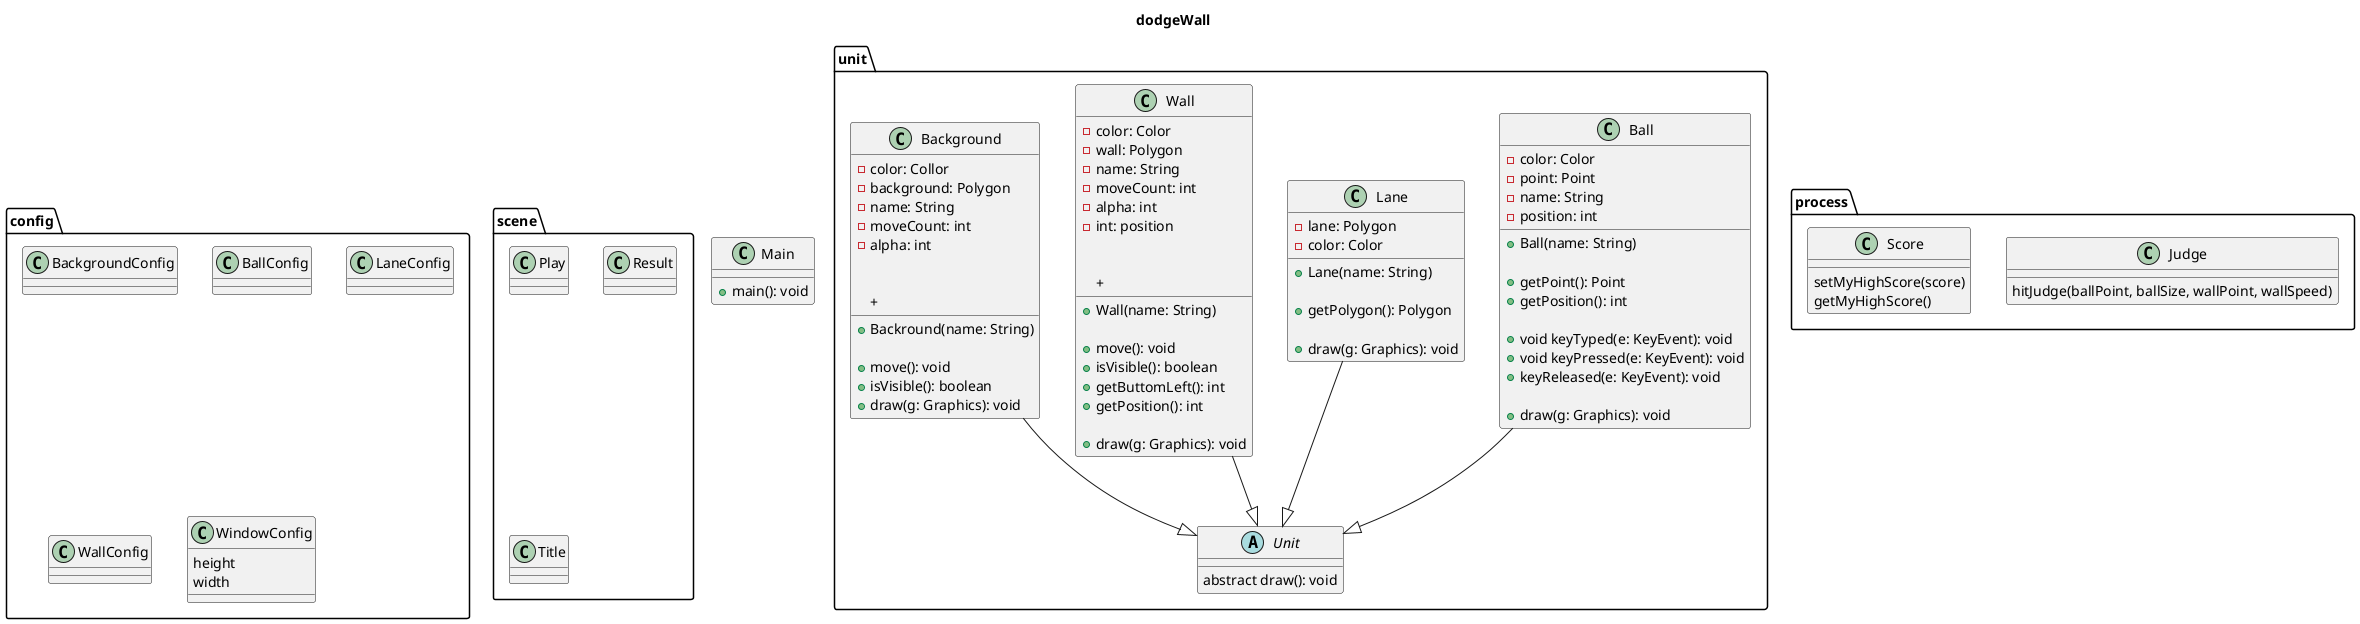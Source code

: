 @startuml class
title dodgeWall

package unit {
    abstract Unit {
        abstract draw(): void
    }

    class Ball {
        - color: Color
        - point: Point
        - name: String
        - position: int

        + Ball(name: String)

        + getPoint(): Point
        + getPosition(): int

        + void keyTyped(e: KeyEvent): void
        + void keyPressed(e: KeyEvent): void
        + keyReleased(e: KeyEvent): void

        + draw(g: Graphics): void
    }

    class Lane {
        - lane: Polygon
        - color: Color

        + Lane(name: String)

        + getPolygon(): Polygon

        + draw(g: Graphics): void
    }

    class Wall {
        - color: Color
        - wall: Polygon
        - name: String
        - moveCount: int
        - alpha: int
        - int: position

        + Wall(name: String)

        + move(): void
        + isVisible(): boolean
        + 
        + getButtomLeft(): int
        + getPosition(): int

        + draw(g: Graphics): void
    }

    class Background {
        - color: Collor
        - background: Polygon
        - name: String
        - moveCount: int
        - alpha: int

        + Backround(name: String)

        + move(): void
        + isVisible(): boolean
        +

        + draw(g: Graphics): void
    }
}

package config {
    class BackgroundConfig {
    }
    
    class BallConfig {

    }

    class LaneConfig {

    }

    class WallConfig {

    }

    class WindowConfig {
        height
        width
    }
}

package scene {
    class Play {

    }

    class Result {

    }
    
    class Title {
        
    }
}

package process {
    class Judge {
        hitJudge(ballPoint, ballSize, wallPoint, wallSpeed)
    }

    class Score {
        setMyHighScore(score)
        getMyHighScore()
    }
}

class Main {
    + main(): void
}

Ball --|> Unit
Wall --|> Unit
Lane --|> Unit
Background --|> Unit

@enduml